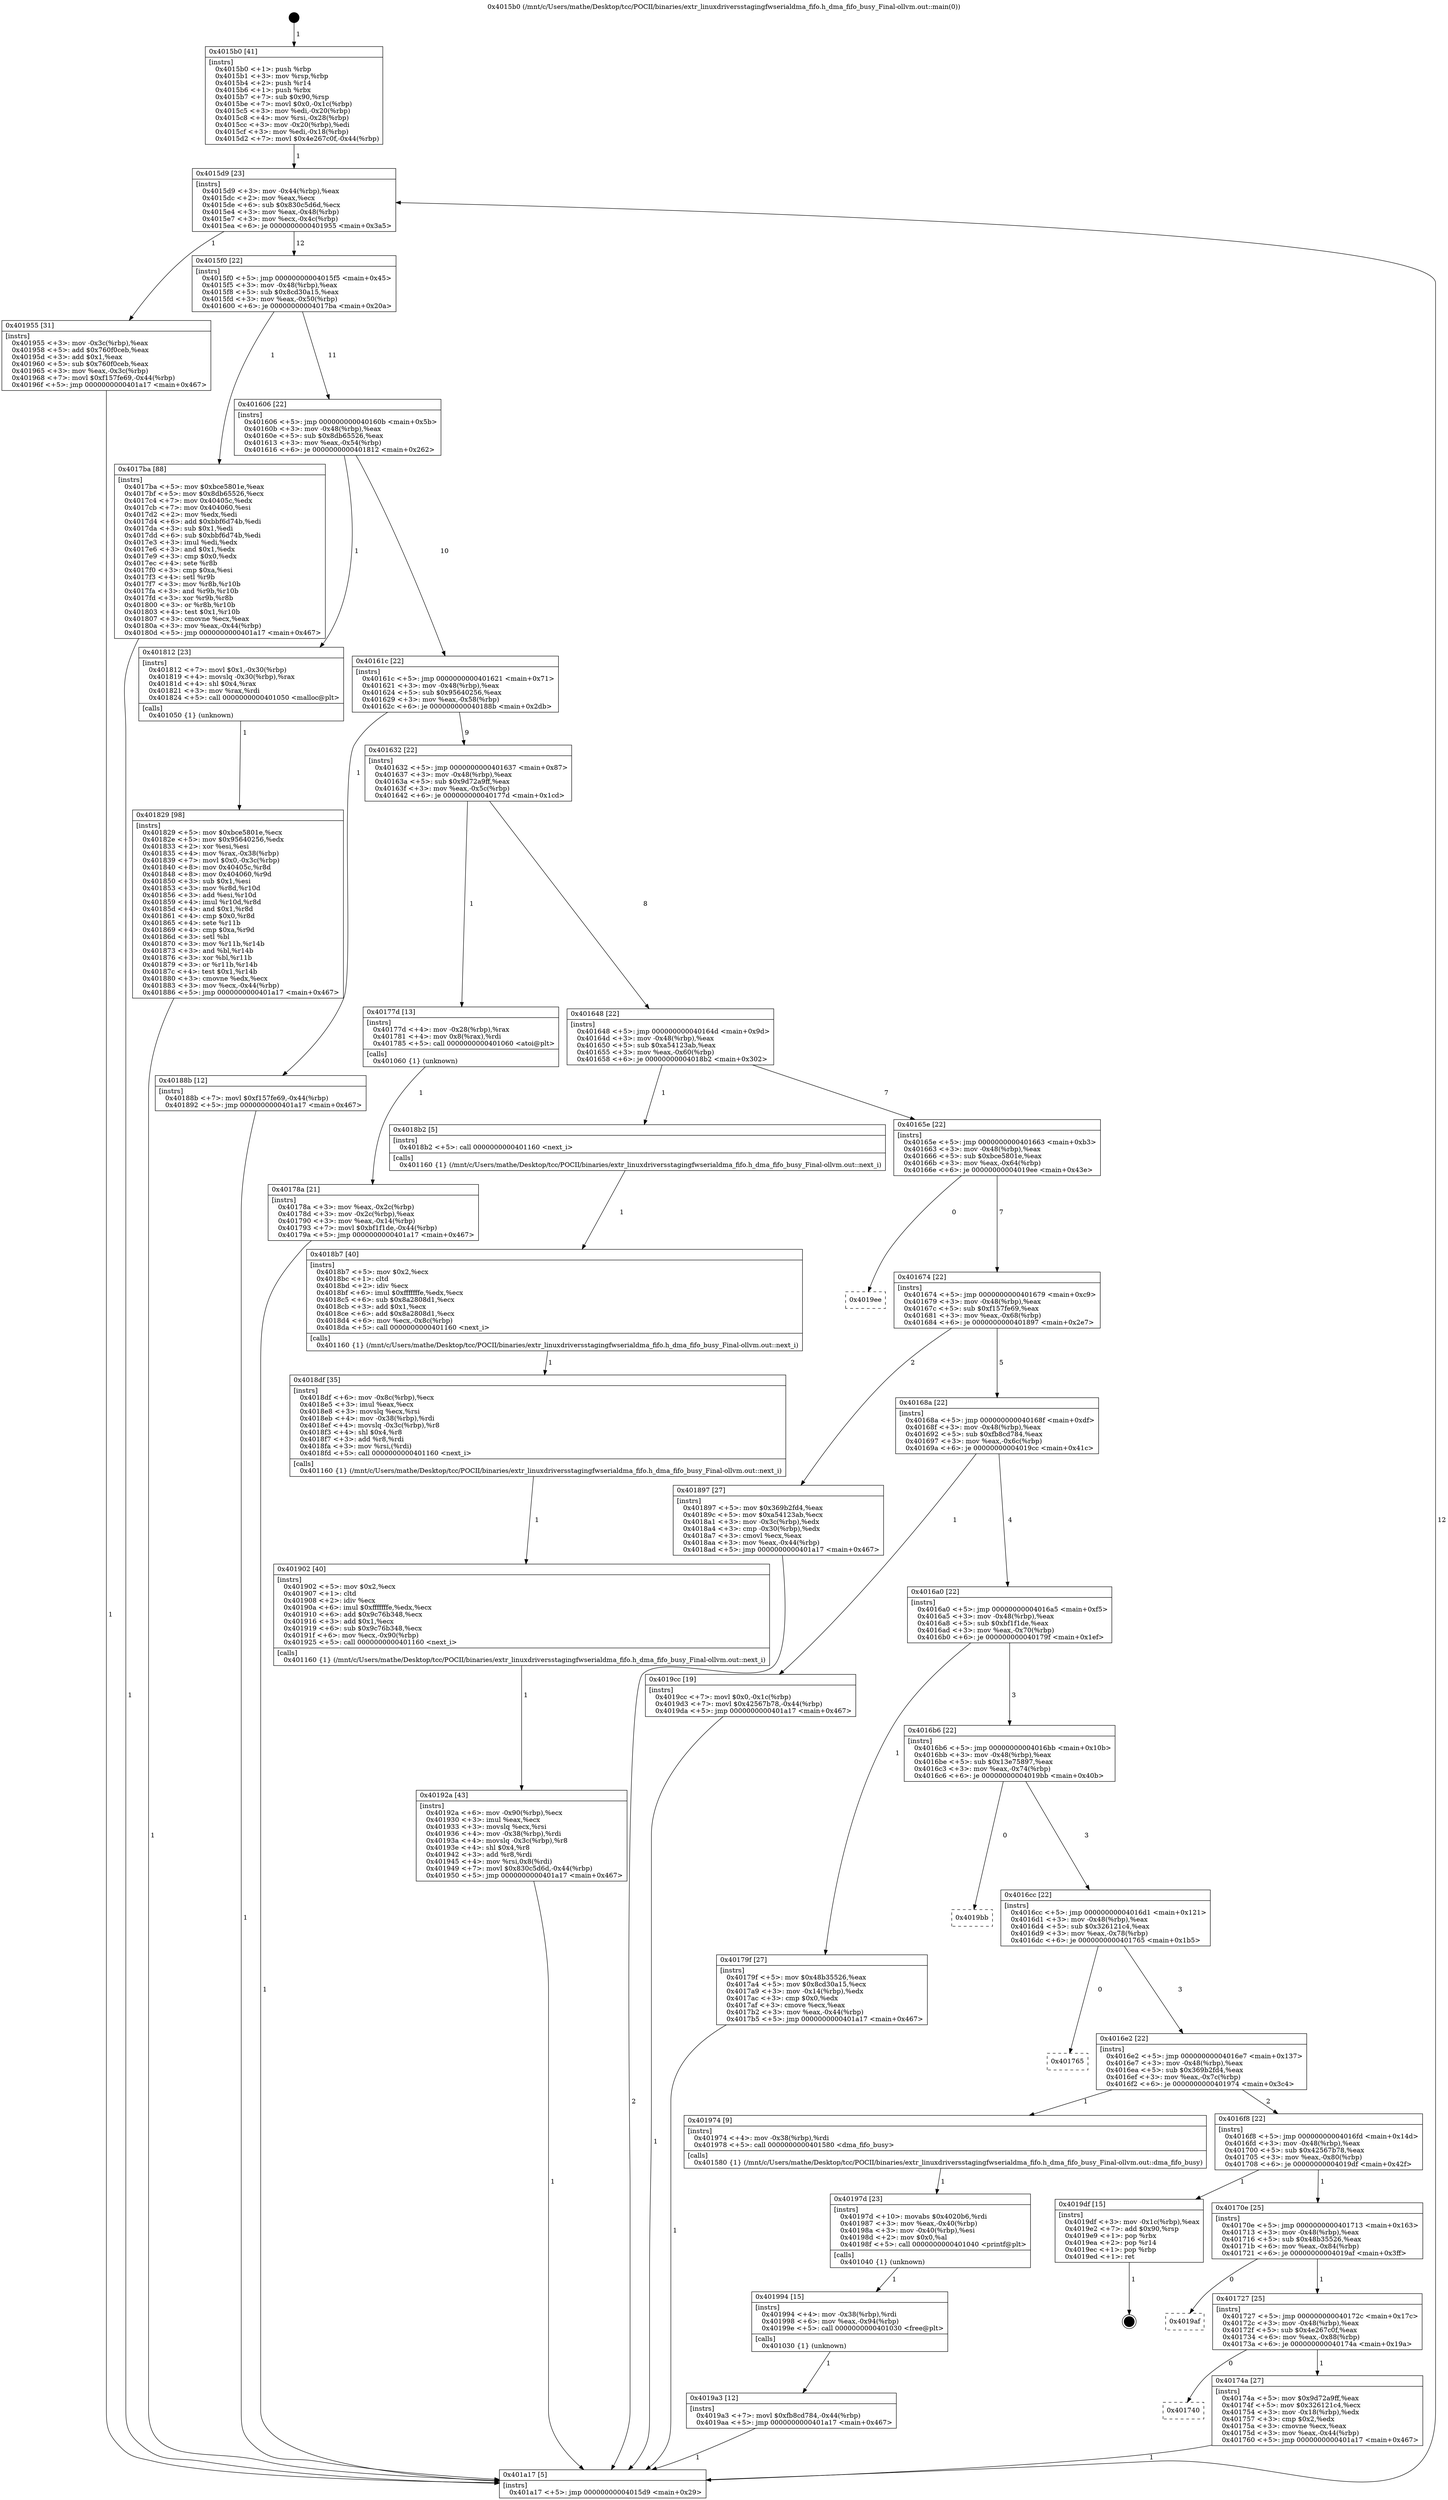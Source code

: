 digraph "0x4015b0" {
  label = "0x4015b0 (/mnt/c/Users/mathe/Desktop/tcc/POCII/binaries/extr_linuxdriversstagingfwserialdma_fifo.h_dma_fifo_busy_Final-ollvm.out::main(0))"
  labelloc = "t"
  node[shape=record]

  Entry [label="",width=0.3,height=0.3,shape=circle,fillcolor=black,style=filled]
  "0x4015d9" [label="{
     0x4015d9 [23]\l
     | [instrs]\l
     &nbsp;&nbsp;0x4015d9 \<+3\>: mov -0x44(%rbp),%eax\l
     &nbsp;&nbsp;0x4015dc \<+2\>: mov %eax,%ecx\l
     &nbsp;&nbsp;0x4015de \<+6\>: sub $0x830c5d6d,%ecx\l
     &nbsp;&nbsp;0x4015e4 \<+3\>: mov %eax,-0x48(%rbp)\l
     &nbsp;&nbsp;0x4015e7 \<+3\>: mov %ecx,-0x4c(%rbp)\l
     &nbsp;&nbsp;0x4015ea \<+6\>: je 0000000000401955 \<main+0x3a5\>\l
  }"]
  "0x401955" [label="{
     0x401955 [31]\l
     | [instrs]\l
     &nbsp;&nbsp;0x401955 \<+3\>: mov -0x3c(%rbp),%eax\l
     &nbsp;&nbsp;0x401958 \<+5\>: add $0x760f0ceb,%eax\l
     &nbsp;&nbsp;0x40195d \<+3\>: add $0x1,%eax\l
     &nbsp;&nbsp;0x401960 \<+5\>: sub $0x760f0ceb,%eax\l
     &nbsp;&nbsp;0x401965 \<+3\>: mov %eax,-0x3c(%rbp)\l
     &nbsp;&nbsp;0x401968 \<+7\>: movl $0xf157fe69,-0x44(%rbp)\l
     &nbsp;&nbsp;0x40196f \<+5\>: jmp 0000000000401a17 \<main+0x467\>\l
  }"]
  "0x4015f0" [label="{
     0x4015f0 [22]\l
     | [instrs]\l
     &nbsp;&nbsp;0x4015f0 \<+5\>: jmp 00000000004015f5 \<main+0x45\>\l
     &nbsp;&nbsp;0x4015f5 \<+3\>: mov -0x48(%rbp),%eax\l
     &nbsp;&nbsp;0x4015f8 \<+5\>: sub $0x8cd30a15,%eax\l
     &nbsp;&nbsp;0x4015fd \<+3\>: mov %eax,-0x50(%rbp)\l
     &nbsp;&nbsp;0x401600 \<+6\>: je 00000000004017ba \<main+0x20a\>\l
  }"]
  Exit [label="",width=0.3,height=0.3,shape=circle,fillcolor=black,style=filled,peripheries=2]
  "0x4017ba" [label="{
     0x4017ba [88]\l
     | [instrs]\l
     &nbsp;&nbsp;0x4017ba \<+5\>: mov $0xbce5801e,%eax\l
     &nbsp;&nbsp;0x4017bf \<+5\>: mov $0x8db65526,%ecx\l
     &nbsp;&nbsp;0x4017c4 \<+7\>: mov 0x40405c,%edx\l
     &nbsp;&nbsp;0x4017cb \<+7\>: mov 0x404060,%esi\l
     &nbsp;&nbsp;0x4017d2 \<+2\>: mov %edx,%edi\l
     &nbsp;&nbsp;0x4017d4 \<+6\>: add $0xbbf6d74b,%edi\l
     &nbsp;&nbsp;0x4017da \<+3\>: sub $0x1,%edi\l
     &nbsp;&nbsp;0x4017dd \<+6\>: sub $0xbbf6d74b,%edi\l
     &nbsp;&nbsp;0x4017e3 \<+3\>: imul %edi,%edx\l
     &nbsp;&nbsp;0x4017e6 \<+3\>: and $0x1,%edx\l
     &nbsp;&nbsp;0x4017e9 \<+3\>: cmp $0x0,%edx\l
     &nbsp;&nbsp;0x4017ec \<+4\>: sete %r8b\l
     &nbsp;&nbsp;0x4017f0 \<+3\>: cmp $0xa,%esi\l
     &nbsp;&nbsp;0x4017f3 \<+4\>: setl %r9b\l
     &nbsp;&nbsp;0x4017f7 \<+3\>: mov %r8b,%r10b\l
     &nbsp;&nbsp;0x4017fa \<+3\>: and %r9b,%r10b\l
     &nbsp;&nbsp;0x4017fd \<+3\>: xor %r9b,%r8b\l
     &nbsp;&nbsp;0x401800 \<+3\>: or %r8b,%r10b\l
     &nbsp;&nbsp;0x401803 \<+4\>: test $0x1,%r10b\l
     &nbsp;&nbsp;0x401807 \<+3\>: cmovne %ecx,%eax\l
     &nbsp;&nbsp;0x40180a \<+3\>: mov %eax,-0x44(%rbp)\l
     &nbsp;&nbsp;0x40180d \<+5\>: jmp 0000000000401a17 \<main+0x467\>\l
  }"]
  "0x401606" [label="{
     0x401606 [22]\l
     | [instrs]\l
     &nbsp;&nbsp;0x401606 \<+5\>: jmp 000000000040160b \<main+0x5b\>\l
     &nbsp;&nbsp;0x40160b \<+3\>: mov -0x48(%rbp),%eax\l
     &nbsp;&nbsp;0x40160e \<+5\>: sub $0x8db65526,%eax\l
     &nbsp;&nbsp;0x401613 \<+3\>: mov %eax,-0x54(%rbp)\l
     &nbsp;&nbsp;0x401616 \<+6\>: je 0000000000401812 \<main+0x262\>\l
  }"]
  "0x4019a3" [label="{
     0x4019a3 [12]\l
     | [instrs]\l
     &nbsp;&nbsp;0x4019a3 \<+7\>: movl $0xfb8cd784,-0x44(%rbp)\l
     &nbsp;&nbsp;0x4019aa \<+5\>: jmp 0000000000401a17 \<main+0x467\>\l
  }"]
  "0x401812" [label="{
     0x401812 [23]\l
     | [instrs]\l
     &nbsp;&nbsp;0x401812 \<+7\>: movl $0x1,-0x30(%rbp)\l
     &nbsp;&nbsp;0x401819 \<+4\>: movslq -0x30(%rbp),%rax\l
     &nbsp;&nbsp;0x40181d \<+4\>: shl $0x4,%rax\l
     &nbsp;&nbsp;0x401821 \<+3\>: mov %rax,%rdi\l
     &nbsp;&nbsp;0x401824 \<+5\>: call 0000000000401050 \<malloc@plt\>\l
     | [calls]\l
     &nbsp;&nbsp;0x401050 \{1\} (unknown)\l
  }"]
  "0x40161c" [label="{
     0x40161c [22]\l
     | [instrs]\l
     &nbsp;&nbsp;0x40161c \<+5\>: jmp 0000000000401621 \<main+0x71\>\l
     &nbsp;&nbsp;0x401621 \<+3\>: mov -0x48(%rbp),%eax\l
     &nbsp;&nbsp;0x401624 \<+5\>: sub $0x95640256,%eax\l
     &nbsp;&nbsp;0x401629 \<+3\>: mov %eax,-0x58(%rbp)\l
     &nbsp;&nbsp;0x40162c \<+6\>: je 000000000040188b \<main+0x2db\>\l
  }"]
  "0x401994" [label="{
     0x401994 [15]\l
     | [instrs]\l
     &nbsp;&nbsp;0x401994 \<+4\>: mov -0x38(%rbp),%rdi\l
     &nbsp;&nbsp;0x401998 \<+6\>: mov %eax,-0x94(%rbp)\l
     &nbsp;&nbsp;0x40199e \<+5\>: call 0000000000401030 \<free@plt\>\l
     | [calls]\l
     &nbsp;&nbsp;0x401030 \{1\} (unknown)\l
  }"]
  "0x40188b" [label="{
     0x40188b [12]\l
     | [instrs]\l
     &nbsp;&nbsp;0x40188b \<+7\>: movl $0xf157fe69,-0x44(%rbp)\l
     &nbsp;&nbsp;0x401892 \<+5\>: jmp 0000000000401a17 \<main+0x467\>\l
  }"]
  "0x401632" [label="{
     0x401632 [22]\l
     | [instrs]\l
     &nbsp;&nbsp;0x401632 \<+5\>: jmp 0000000000401637 \<main+0x87\>\l
     &nbsp;&nbsp;0x401637 \<+3\>: mov -0x48(%rbp),%eax\l
     &nbsp;&nbsp;0x40163a \<+5\>: sub $0x9d72a9ff,%eax\l
     &nbsp;&nbsp;0x40163f \<+3\>: mov %eax,-0x5c(%rbp)\l
     &nbsp;&nbsp;0x401642 \<+6\>: je 000000000040177d \<main+0x1cd\>\l
  }"]
  "0x40197d" [label="{
     0x40197d [23]\l
     | [instrs]\l
     &nbsp;&nbsp;0x40197d \<+10\>: movabs $0x4020b6,%rdi\l
     &nbsp;&nbsp;0x401987 \<+3\>: mov %eax,-0x40(%rbp)\l
     &nbsp;&nbsp;0x40198a \<+3\>: mov -0x40(%rbp),%esi\l
     &nbsp;&nbsp;0x40198d \<+2\>: mov $0x0,%al\l
     &nbsp;&nbsp;0x40198f \<+5\>: call 0000000000401040 \<printf@plt\>\l
     | [calls]\l
     &nbsp;&nbsp;0x401040 \{1\} (unknown)\l
  }"]
  "0x40177d" [label="{
     0x40177d [13]\l
     | [instrs]\l
     &nbsp;&nbsp;0x40177d \<+4\>: mov -0x28(%rbp),%rax\l
     &nbsp;&nbsp;0x401781 \<+4\>: mov 0x8(%rax),%rdi\l
     &nbsp;&nbsp;0x401785 \<+5\>: call 0000000000401060 \<atoi@plt\>\l
     | [calls]\l
     &nbsp;&nbsp;0x401060 \{1\} (unknown)\l
  }"]
  "0x401648" [label="{
     0x401648 [22]\l
     | [instrs]\l
     &nbsp;&nbsp;0x401648 \<+5\>: jmp 000000000040164d \<main+0x9d\>\l
     &nbsp;&nbsp;0x40164d \<+3\>: mov -0x48(%rbp),%eax\l
     &nbsp;&nbsp;0x401650 \<+5\>: sub $0xa54123ab,%eax\l
     &nbsp;&nbsp;0x401655 \<+3\>: mov %eax,-0x60(%rbp)\l
     &nbsp;&nbsp;0x401658 \<+6\>: je 00000000004018b2 \<main+0x302\>\l
  }"]
  "0x40192a" [label="{
     0x40192a [43]\l
     | [instrs]\l
     &nbsp;&nbsp;0x40192a \<+6\>: mov -0x90(%rbp),%ecx\l
     &nbsp;&nbsp;0x401930 \<+3\>: imul %eax,%ecx\l
     &nbsp;&nbsp;0x401933 \<+3\>: movslq %ecx,%rsi\l
     &nbsp;&nbsp;0x401936 \<+4\>: mov -0x38(%rbp),%rdi\l
     &nbsp;&nbsp;0x40193a \<+4\>: movslq -0x3c(%rbp),%r8\l
     &nbsp;&nbsp;0x40193e \<+4\>: shl $0x4,%r8\l
     &nbsp;&nbsp;0x401942 \<+3\>: add %r8,%rdi\l
     &nbsp;&nbsp;0x401945 \<+4\>: mov %rsi,0x8(%rdi)\l
     &nbsp;&nbsp;0x401949 \<+7\>: movl $0x830c5d6d,-0x44(%rbp)\l
     &nbsp;&nbsp;0x401950 \<+5\>: jmp 0000000000401a17 \<main+0x467\>\l
  }"]
  "0x4018b2" [label="{
     0x4018b2 [5]\l
     | [instrs]\l
     &nbsp;&nbsp;0x4018b2 \<+5\>: call 0000000000401160 \<next_i\>\l
     | [calls]\l
     &nbsp;&nbsp;0x401160 \{1\} (/mnt/c/Users/mathe/Desktop/tcc/POCII/binaries/extr_linuxdriversstagingfwserialdma_fifo.h_dma_fifo_busy_Final-ollvm.out::next_i)\l
  }"]
  "0x40165e" [label="{
     0x40165e [22]\l
     | [instrs]\l
     &nbsp;&nbsp;0x40165e \<+5\>: jmp 0000000000401663 \<main+0xb3\>\l
     &nbsp;&nbsp;0x401663 \<+3\>: mov -0x48(%rbp),%eax\l
     &nbsp;&nbsp;0x401666 \<+5\>: sub $0xbce5801e,%eax\l
     &nbsp;&nbsp;0x40166b \<+3\>: mov %eax,-0x64(%rbp)\l
     &nbsp;&nbsp;0x40166e \<+6\>: je 00000000004019ee \<main+0x43e\>\l
  }"]
  "0x401902" [label="{
     0x401902 [40]\l
     | [instrs]\l
     &nbsp;&nbsp;0x401902 \<+5\>: mov $0x2,%ecx\l
     &nbsp;&nbsp;0x401907 \<+1\>: cltd\l
     &nbsp;&nbsp;0x401908 \<+2\>: idiv %ecx\l
     &nbsp;&nbsp;0x40190a \<+6\>: imul $0xfffffffe,%edx,%ecx\l
     &nbsp;&nbsp;0x401910 \<+6\>: add $0x9c76b348,%ecx\l
     &nbsp;&nbsp;0x401916 \<+3\>: add $0x1,%ecx\l
     &nbsp;&nbsp;0x401919 \<+6\>: sub $0x9c76b348,%ecx\l
     &nbsp;&nbsp;0x40191f \<+6\>: mov %ecx,-0x90(%rbp)\l
     &nbsp;&nbsp;0x401925 \<+5\>: call 0000000000401160 \<next_i\>\l
     | [calls]\l
     &nbsp;&nbsp;0x401160 \{1\} (/mnt/c/Users/mathe/Desktop/tcc/POCII/binaries/extr_linuxdriversstagingfwserialdma_fifo.h_dma_fifo_busy_Final-ollvm.out::next_i)\l
  }"]
  "0x4019ee" [label="{
     0x4019ee\l
  }", style=dashed]
  "0x401674" [label="{
     0x401674 [22]\l
     | [instrs]\l
     &nbsp;&nbsp;0x401674 \<+5\>: jmp 0000000000401679 \<main+0xc9\>\l
     &nbsp;&nbsp;0x401679 \<+3\>: mov -0x48(%rbp),%eax\l
     &nbsp;&nbsp;0x40167c \<+5\>: sub $0xf157fe69,%eax\l
     &nbsp;&nbsp;0x401681 \<+3\>: mov %eax,-0x68(%rbp)\l
     &nbsp;&nbsp;0x401684 \<+6\>: je 0000000000401897 \<main+0x2e7\>\l
  }"]
  "0x4018df" [label="{
     0x4018df [35]\l
     | [instrs]\l
     &nbsp;&nbsp;0x4018df \<+6\>: mov -0x8c(%rbp),%ecx\l
     &nbsp;&nbsp;0x4018e5 \<+3\>: imul %eax,%ecx\l
     &nbsp;&nbsp;0x4018e8 \<+3\>: movslq %ecx,%rsi\l
     &nbsp;&nbsp;0x4018eb \<+4\>: mov -0x38(%rbp),%rdi\l
     &nbsp;&nbsp;0x4018ef \<+4\>: movslq -0x3c(%rbp),%r8\l
     &nbsp;&nbsp;0x4018f3 \<+4\>: shl $0x4,%r8\l
     &nbsp;&nbsp;0x4018f7 \<+3\>: add %r8,%rdi\l
     &nbsp;&nbsp;0x4018fa \<+3\>: mov %rsi,(%rdi)\l
     &nbsp;&nbsp;0x4018fd \<+5\>: call 0000000000401160 \<next_i\>\l
     | [calls]\l
     &nbsp;&nbsp;0x401160 \{1\} (/mnt/c/Users/mathe/Desktop/tcc/POCII/binaries/extr_linuxdriversstagingfwserialdma_fifo.h_dma_fifo_busy_Final-ollvm.out::next_i)\l
  }"]
  "0x401897" [label="{
     0x401897 [27]\l
     | [instrs]\l
     &nbsp;&nbsp;0x401897 \<+5\>: mov $0x369b2fd4,%eax\l
     &nbsp;&nbsp;0x40189c \<+5\>: mov $0xa54123ab,%ecx\l
     &nbsp;&nbsp;0x4018a1 \<+3\>: mov -0x3c(%rbp),%edx\l
     &nbsp;&nbsp;0x4018a4 \<+3\>: cmp -0x30(%rbp),%edx\l
     &nbsp;&nbsp;0x4018a7 \<+3\>: cmovl %ecx,%eax\l
     &nbsp;&nbsp;0x4018aa \<+3\>: mov %eax,-0x44(%rbp)\l
     &nbsp;&nbsp;0x4018ad \<+5\>: jmp 0000000000401a17 \<main+0x467\>\l
  }"]
  "0x40168a" [label="{
     0x40168a [22]\l
     | [instrs]\l
     &nbsp;&nbsp;0x40168a \<+5\>: jmp 000000000040168f \<main+0xdf\>\l
     &nbsp;&nbsp;0x40168f \<+3\>: mov -0x48(%rbp),%eax\l
     &nbsp;&nbsp;0x401692 \<+5\>: sub $0xfb8cd784,%eax\l
     &nbsp;&nbsp;0x401697 \<+3\>: mov %eax,-0x6c(%rbp)\l
     &nbsp;&nbsp;0x40169a \<+6\>: je 00000000004019cc \<main+0x41c\>\l
  }"]
  "0x4018b7" [label="{
     0x4018b7 [40]\l
     | [instrs]\l
     &nbsp;&nbsp;0x4018b7 \<+5\>: mov $0x2,%ecx\l
     &nbsp;&nbsp;0x4018bc \<+1\>: cltd\l
     &nbsp;&nbsp;0x4018bd \<+2\>: idiv %ecx\l
     &nbsp;&nbsp;0x4018bf \<+6\>: imul $0xfffffffe,%edx,%ecx\l
     &nbsp;&nbsp;0x4018c5 \<+6\>: sub $0x8a2808d1,%ecx\l
     &nbsp;&nbsp;0x4018cb \<+3\>: add $0x1,%ecx\l
     &nbsp;&nbsp;0x4018ce \<+6\>: add $0x8a2808d1,%ecx\l
     &nbsp;&nbsp;0x4018d4 \<+6\>: mov %ecx,-0x8c(%rbp)\l
     &nbsp;&nbsp;0x4018da \<+5\>: call 0000000000401160 \<next_i\>\l
     | [calls]\l
     &nbsp;&nbsp;0x401160 \{1\} (/mnt/c/Users/mathe/Desktop/tcc/POCII/binaries/extr_linuxdriversstagingfwserialdma_fifo.h_dma_fifo_busy_Final-ollvm.out::next_i)\l
  }"]
  "0x4019cc" [label="{
     0x4019cc [19]\l
     | [instrs]\l
     &nbsp;&nbsp;0x4019cc \<+7\>: movl $0x0,-0x1c(%rbp)\l
     &nbsp;&nbsp;0x4019d3 \<+7\>: movl $0x42567b78,-0x44(%rbp)\l
     &nbsp;&nbsp;0x4019da \<+5\>: jmp 0000000000401a17 \<main+0x467\>\l
  }"]
  "0x4016a0" [label="{
     0x4016a0 [22]\l
     | [instrs]\l
     &nbsp;&nbsp;0x4016a0 \<+5\>: jmp 00000000004016a5 \<main+0xf5\>\l
     &nbsp;&nbsp;0x4016a5 \<+3\>: mov -0x48(%rbp),%eax\l
     &nbsp;&nbsp;0x4016a8 \<+5\>: sub $0xbf1f1de,%eax\l
     &nbsp;&nbsp;0x4016ad \<+3\>: mov %eax,-0x70(%rbp)\l
     &nbsp;&nbsp;0x4016b0 \<+6\>: je 000000000040179f \<main+0x1ef\>\l
  }"]
  "0x401829" [label="{
     0x401829 [98]\l
     | [instrs]\l
     &nbsp;&nbsp;0x401829 \<+5\>: mov $0xbce5801e,%ecx\l
     &nbsp;&nbsp;0x40182e \<+5\>: mov $0x95640256,%edx\l
     &nbsp;&nbsp;0x401833 \<+2\>: xor %esi,%esi\l
     &nbsp;&nbsp;0x401835 \<+4\>: mov %rax,-0x38(%rbp)\l
     &nbsp;&nbsp;0x401839 \<+7\>: movl $0x0,-0x3c(%rbp)\l
     &nbsp;&nbsp;0x401840 \<+8\>: mov 0x40405c,%r8d\l
     &nbsp;&nbsp;0x401848 \<+8\>: mov 0x404060,%r9d\l
     &nbsp;&nbsp;0x401850 \<+3\>: sub $0x1,%esi\l
     &nbsp;&nbsp;0x401853 \<+3\>: mov %r8d,%r10d\l
     &nbsp;&nbsp;0x401856 \<+3\>: add %esi,%r10d\l
     &nbsp;&nbsp;0x401859 \<+4\>: imul %r10d,%r8d\l
     &nbsp;&nbsp;0x40185d \<+4\>: and $0x1,%r8d\l
     &nbsp;&nbsp;0x401861 \<+4\>: cmp $0x0,%r8d\l
     &nbsp;&nbsp;0x401865 \<+4\>: sete %r11b\l
     &nbsp;&nbsp;0x401869 \<+4\>: cmp $0xa,%r9d\l
     &nbsp;&nbsp;0x40186d \<+3\>: setl %bl\l
     &nbsp;&nbsp;0x401870 \<+3\>: mov %r11b,%r14b\l
     &nbsp;&nbsp;0x401873 \<+3\>: and %bl,%r14b\l
     &nbsp;&nbsp;0x401876 \<+3\>: xor %bl,%r11b\l
     &nbsp;&nbsp;0x401879 \<+3\>: or %r11b,%r14b\l
     &nbsp;&nbsp;0x40187c \<+4\>: test $0x1,%r14b\l
     &nbsp;&nbsp;0x401880 \<+3\>: cmovne %edx,%ecx\l
     &nbsp;&nbsp;0x401883 \<+3\>: mov %ecx,-0x44(%rbp)\l
     &nbsp;&nbsp;0x401886 \<+5\>: jmp 0000000000401a17 \<main+0x467\>\l
  }"]
  "0x40179f" [label="{
     0x40179f [27]\l
     | [instrs]\l
     &nbsp;&nbsp;0x40179f \<+5\>: mov $0x48b35526,%eax\l
     &nbsp;&nbsp;0x4017a4 \<+5\>: mov $0x8cd30a15,%ecx\l
     &nbsp;&nbsp;0x4017a9 \<+3\>: mov -0x14(%rbp),%edx\l
     &nbsp;&nbsp;0x4017ac \<+3\>: cmp $0x0,%edx\l
     &nbsp;&nbsp;0x4017af \<+3\>: cmove %ecx,%eax\l
     &nbsp;&nbsp;0x4017b2 \<+3\>: mov %eax,-0x44(%rbp)\l
     &nbsp;&nbsp;0x4017b5 \<+5\>: jmp 0000000000401a17 \<main+0x467\>\l
  }"]
  "0x4016b6" [label="{
     0x4016b6 [22]\l
     | [instrs]\l
     &nbsp;&nbsp;0x4016b6 \<+5\>: jmp 00000000004016bb \<main+0x10b\>\l
     &nbsp;&nbsp;0x4016bb \<+3\>: mov -0x48(%rbp),%eax\l
     &nbsp;&nbsp;0x4016be \<+5\>: sub $0x13e75897,%eax\l
     &nbsp;&nbsp;0x4016c3 \<+3\>: mov %eax,-0x74(%rbp)\l
     &nbsp;&nbsp;0x4016c6 \<+6\>: je 00000000004019bb \<main+0x40b\>\l
  }"]
  "0x40178a" [label="{
     0x40178a [21]\l
     | [instrs]\l
     &nbsp;&nbsp;0x40178a \<+3\>: mov %eax,-0x2c(%rbp)\l
     &nbsp;&nbsp;0x40178d \<+3\>: mov -0x2c(%rbp),%eax\l
     &nbsp;&nbsp;0x401790 \<+3\>: mov %eax,-0x14(%rbp)\l
     &nbsp;&nbsp;0x401793 \<+7\>: movl $0xbf1f1de,-0x44(%rbp)\l
     &nbsp;&nbsp;0x40179a \<+5\>: jmp 0000000000401a17 \<main+0x467\>\l
  }"]
  "0x4019bb" [label="{
     0x4019bb\l
  }", style=dashed]
  "0x4016cc" [label="{
     0x4016cc [22]\l
     | [instrs]\l
     &nbsp;&nbsp;0x4016cc \<+5\>: jmp 00000000004016d1 \<main+0x121\>\l
     &nbsp;&nbsp;0x4016d1 \<+3\>: mov -0x48(%rbp),%eax\l
     &nbsp;&nbsp;0x4016d4 \<+5\>: sub $0x326121c4,%eax\l
     &nbsp;&nbsp;0x4016d9 \<+3\>: mov %eax,-0x78(%rbp)\l
     &nbsp;&nbsp;0x4016dc \<+6\>: je 0000000000401765 \<main+0x1b5\>\l
  }"]
  "0x4015b0" [label="{
     0x4015b0 [41]\l
     | [instrs]\l
     &nbsp;&nbsp;0x4015b0 \<+1\>: push %rbp\l
     &nbsp;&nbsp;0x4015b1 \<+3\>: mov %rsp,%rbp\l
     &nbsp;&nbsp;0x4015b4 \<+2\>: push %r14\l
     &nbsp;&nbsp;0x4015b6 \<+1\>: push %rbx\l
     &nbsp;&nbsp;0x4015b7 \<+7\>: sub $0x90,%rsp\l
     &nbsp;&nbsp;0x4015be \<+7\>: movl $0x0,-0x1c(%rbp)\l
     &nbsp;&nbsp;0x4015c5 \<+3\>: mov %edi,-0x20(%rbp)\l
     &nbsp;&nbsp;0x4015c8 \<+4\>: mov %rsi,-0x28(%rbp)\l
     &nbsp;&nbsp;0x4015cc \<+3\>: mov -0x20(%rbp),%edi\l
     &nbsp;&nbsp;0x4015cf \<+3\>: mov %edi,-0x18(%rbp)\l
     &nbsp;&nbsp;0x4015d2 \<+7\>: movl $0x4e267c0f,-0x44(%rbp)\l
  }"]
  "0x401765" [label="{
     0x401765\l
  }", style=dashed]
  "0x4016e2" [label="{
     0x4016e2 [22]\l
     | [instrs]\l
     &nbsp;&nbsp;0x4016e2 \<+5\>: jmp 00000000004016e7 \<main+0x137\>\l
     &nbsp;&nbsp;0x4016e7 \<+3\>: mov -0x48(%rbp),%eax\l
     &nbsp;&nbsp;0x4016ea \<+5\>: sub $0x369b2fd4,%eax\l
     &nbsp;&nbsp;0x4016ef \<+3\>: mov %eax,-0x7c(%rbp)\l
     &nbsp;&nbsp;0x4016f2 \<+6\>: je 0000000000401974 \<main+0x3c4\>\l
  }"]
  "0x401a17" [label="{
     0x401a17 [5]\l
     | [instrs]\l
     &nbsp;&nbsp;0x401a17 \<+5\>: jmp 00000000004015d9 \<main+0x29\>\l
  }"]
  "0x401974" [label="{
     0x401974 [9]\l
     | [instrs]\l
     &nbsp;&nbsp;0x401974 \<+4\>: mov -0x38(%rbp),%rdi\l
     &nbsp;&nbsp;0x401978 \<+5\>: call 0000000000401580 \<dma_fifo_busy\>\l
     | [calls]\l
     &nbsp;&nbsp;0x401580 \{1\} (/mnt/c/Users/mathe/Desktop/tcc/POCII/binaries/extr_linuxdriversstagingfwserialdma_fifo.h_dma_fifo_busy_Final-ollvm.out::dma_fifo_busy)\l
  }"]
  "0x4016f8" [label="{
     0x4016f8 [22]\l
     | [instrs]\l
     &nbsp;&nbsp;0x4016f8 \<+5\>: jmp 00000000004016fd \<main+0x14d\>\l
     &nbsp;&nbsp;0x4016fd \<+3\>: mov -0x48(%rbp),%eax\l
     &nbsp;&nbsp;0x401700 \<+5\>: sub $0x42567b78,%eax\l
     &nbsp;&nbsp;0x401705 \<+3\>: mov %eax,-0x80(%rbp)\l
     &nbsp;&nbsp;0x401708 \<+6\>: je 00000000004019df \<main+0x42f\>\l
  }"]
  "0x401740" [label="{
     0x401740\l
  }", style=dashed]
  "0x4019df" [label="{
     0x4019df [15]\l
     | [instrs]\l
     &nbsp;&nbsp;0x4019df \<+3\>: mov -0x1c(%rbp),%eax\l
     &nbsp;&nbsp;0x4019e2 \<+7\>: add $0x90,%rsp\l
     &nbsp;&nbsp;0x4019e9 \<+1\>: pop %rbx\l
     &nbsp;&nbsp;0x4019ea \<+2\>: pop %r14\l
     &nbsp;&nbsp;0x4019ec \<+1\>: pop %rbp\l
     &nbsp;&nbsp;0x4019ed \<+1\>: ret\l
  }"]
  "0x40170e" [label="{
     0x40170e [25]\l
     | [instrs]\l
     &nbsp;&nbsp;0x40170e \<+5\>: jmp 0000000000401713 \<main+0x163\>\l
     &nbsp;&nbsp;0x401713 \<+3\>: mov -0x48(%rbp),%eax\l
     &nbsp;&nbsp;0x401716 \<+5\>: sub $0x48b35526,%eax\l
     &nbsp;&nbsp;0x40171b \<+6\>: mov %eax,-0x84(%rbp)\l
     &nbsp;&nbsp;0x401721 \<+6\>: je 00000000004019af \<main+0x3ff\>\l
  }"]
  "0x40174a" [label="{
     0x40174a [27]\l
     | [instrs]\l
     &nbsp;&nbsp;0x40174a \<+5\>: mov $0x9d72a9ff,%eax\l
     &nbsp;&nbsp;0x40174f \<+5\>: mov $0x326121c4,%ecx\l
     &nbsp;&nbsp;0x401754 \<+3\>: mov -0x18(%rbp),%edx\l
     &nbsp;&nbsp;0x401757 \<+3\>: cmp $0x2,%edx\l
     &nbsp;&nbsp;0x40175a \<+3\>: cmovne %ecx,%eax\l
     &nbsp;&nbsp;0x40175d \<+3\>: mov %eax,-0x44(%rbp)\l
     &nbsp;&nbsp;0x401760 \<+5\>: jmp 0000000000401a17 \<main+0x467\>\l
  }"]
  "0x4019af" [label="{
     0x4019af\l
  }", style=dashed]
  "0x401727" [label="{
     0x401727 [25]\l
     | [instrs]\l
     &nbsp;&nbsp;0x401727 \<+5\>: jmp 000000000040172c \<main+0x17c\>\l
     &nbsp;&nbsp;0x40172c \<+3\>: mov -0x48(%rbp),%eax\l
     &nbsp;&nbsp;0x40172f \<+5\>: sub $0x4e267c0f,%eax\l
     &nbsp;&nbsp;0x401734 \<+6\>: mov %eax,-0x88(%rbp)\l
     &nbsp;&nbsp;0x40173a \<+6\>: je 000000000040174a \<main+0x19a\>\l
  }"]
  Entry -> "0x4015b0" [label=" 1"]
  "0x4015d9" -> "0x401955" [label=" 1"]
  "0x4015d9" -> "0x4015f0" [label=" 12"]
  "0x4019df" -> Exit [label=" 1"]
  "0x4015f0" -> "0x4017ba" [label=" 1"]
  "0x4015f0" -> "0x401606" [label=" 11"]
  "0x4019cc" -> "0x401a17" [label=" 1"]
  "0x401606" -> "0x401812" [label=" 1"]
  "0x401606" -> "0x40161c" [label=" 10"]
  "0x4019a3" -> "0x401a17" [label=" 1"]
  "0x40161c" -> "0x40188b" [label=" 1"]
  "0x40161c" -> "0x401632" [label=" 9"]
  "0x401994" -> "0x4019a3" [label=" 1"]
  "0x401632" -> "0x40177d" [label=" 1"]
  "0x401632" -> "0x401648" [label=" 8"]
  "0x40197d" -> "0x401994" [label=" 1"]
  "0x401648" -> "0x4018b2" [label=" 1"]
  "0x401648" -> "0x40165e" [label=" 7"]
  "0x401974" -> "0x40197d" [label=" 1"]
  "0x40165e" -> "0x4019ee" [label=" 0"]
  "0x40165e" -> "0x401674" [label=" 7"]
  "0x401955" -> "0x401a17" [label=" 1"]
  "0x401674" -> "0x401897" [label=" 2"]
  "0x401674" -> "0x40168a" [label=" 5"]
  "0x40192a" -> "0x401a17" [label=" 1"]
  "0x40168a" -> "0x4019cc" [label=" 1"]
  "0x40168a" -> "0x4016a0" [label=" 4"]
  "0x401902" -> "0x40192a" [label=" 1"]
  "0x4016a0" -> "0x40179f" [label=" 1"]
  "0x4016a0" -> "0x4016b6" [label=" 3"]
  "0x4018df" -> "0x401902" [label=" 1"]
  "0x4016b6" -> "0x4019bb" [label=" 0"]
  "0x4016b6" -> "0x4016cc" [label=" 3"]
  "0x4018b7" -> "0x4018df" [label=" 1"]
  "0x4016cc" -> "0x401765" [label=" 0"]
  "0x4016cc" -> "0x4016e2" [label=" 3"]
  "0x4018b2" -> "0x4018b7" [label=" 1"]
  "0x4016e2" -> "0x401974" [label=" 1"]
  "0x4016e2" -> "0x4016f8" [label=" 2"]
  "0x401897" -> "0x401a17" [label=" 2"]
  "0x4016f8" -> "0x4019df" [label=" 1"]
  "0x4016f8" -> "0x40170e" [label=" 1"]
  "0x40188b" -> "0x401a17" [label=" 1"]
  "0x40170e" -> "0x4019af" [label=" 0"]
  "0x40170e" -> "0x401727" [label=" 1"]
  "0x401829" -> "0x401a17" [label=" 1"]
  "0x401727" -> "0x40174a" [label=" 1"]
  "0x401727" -> "0x401740" [label=" 0"]
  "0x40174a" -> "0x401a17" [label=" 1"]
  "0x4015b0" -> "0x4015d9" [label=" 1"]
  "0x401a17" -> "0x4015d9" [label=" 12"]
  "0x40177d" -> "0x40178a" [label=" 1"]
  "0x40178a" -> "0x401a17" [label=" 1"]
  "0x40179f" -> "0x401a17" [label=" 1"]
  "0x4017ba" -> "0x401a17" [label=" 1"]
  "0x401812" -> "0x401829" [label=" 1"]
}
